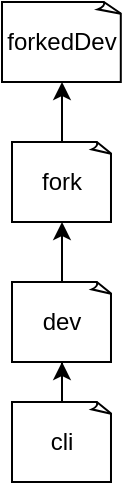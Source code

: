 <mxfile version="21.3.4" type="github">
  <diagram name="第 1 页" id="WZWeo2rAm-pOlNrmYiAx">
    <mxGraphModel dx="2074" dy="1125" grid="1" gridSize="10" guides="1" tooltips="1" connect="1" arrows="1" fold="1" page="1" pageScale="1" pageWidth="827" pageHeight="1169" math="0" shadow="0">
      <root>
        <mxCell id="0" />
        <mxCell id="1" parent="0" />
        <mxCell id="DAIiwVBBV0m2Z-EgMFDD-3" value="" style="edgeStyle=orthogonalEdgeStyle;rounded=0;orthogonalLoop=1;jettySize=auto;html=1;" edge="1" parent="1" source="DAIiwVBBV0m2Z-EgMFDD-1" target="DAIiwVBBV0m2Z-EgMFDD-2">
          <mxGeometry relative="1" as="geometry" />
        </mxCell>
        <mxCell id="DAIiwVBBV0m2Z-EgMFDD-1" value="cli" style="whiteSpace=wrap;html=1;shape=mxgraph.basic.document" vertex="1" parent="1">
          <mxGeometry x="320" y="820" width="50" height="40" as="geometry" />
        </mxCell>
        <mxCell id="DAIiwVBBV0m2Z-EgMFDD-5" value="" style="edgeStyle=orthogonalEdgeStyle;rounded=0;orthogonalLoop=1;jettySize=auto;html=1;" edge="1" parent="1" source="DAIiwVBBV0m2Z-EgMFDD-2" target="DAIiwVBBV0m2Z-EgMFDD-4">
          <mxGeometry relative="1" as="geometry" />
        </mxCell>
        <mxCell id="DAIiwVBBV0m2Z-EgMFDD-2" value="dev" style="whiteSpace=wrap;html=1;shape=mxgraph.basic.document" vertex="1" parent="1">
          <mxGeometry x="320" y="760" width="50" height="40" as="geometry" />
        </mxCell>
        <mxCell id="DAIiwVBBV0m2Z-EgMFDD-7" value="" style="edgeStyle=orthogonalEdgeStyle;rounded=0;orthogonalLoop=1;jettySize=auto;html=1;" edge="1" parent="1" source="DAIiwVBBV0m2Z-EgMFDD-4" target="DAIiwVBBV0m2Z-EgMFDD-6">
          <mxGeometry relative="1" as="geometry" />
        </mxCell>
        <mxCell id="DAIiwVBBV0m2Z-EgMFDD-4" value="fork" style="whiteSpace=wrap;html=1;shape=mxgraph.basic.document" vertex="1" parent="1">
          <mxGeometry x="320" y="690" width="50" height="40" as="geometry" />
        </mxCell>
        <mxCell id="DAIiwVBBV0m2Z-EgMFDD-6" value="forkedDev" style="whiteSpace=wrap;html=1;shape=mxgraph.basic.document" vertex="1" parent="1">
          <mxGeometry x="315" y="620" width="60" height="40" as="geometry" />
        </mxCell>
      </root>
    </mxGraphModel>
  </diagram>
</mxfile>
